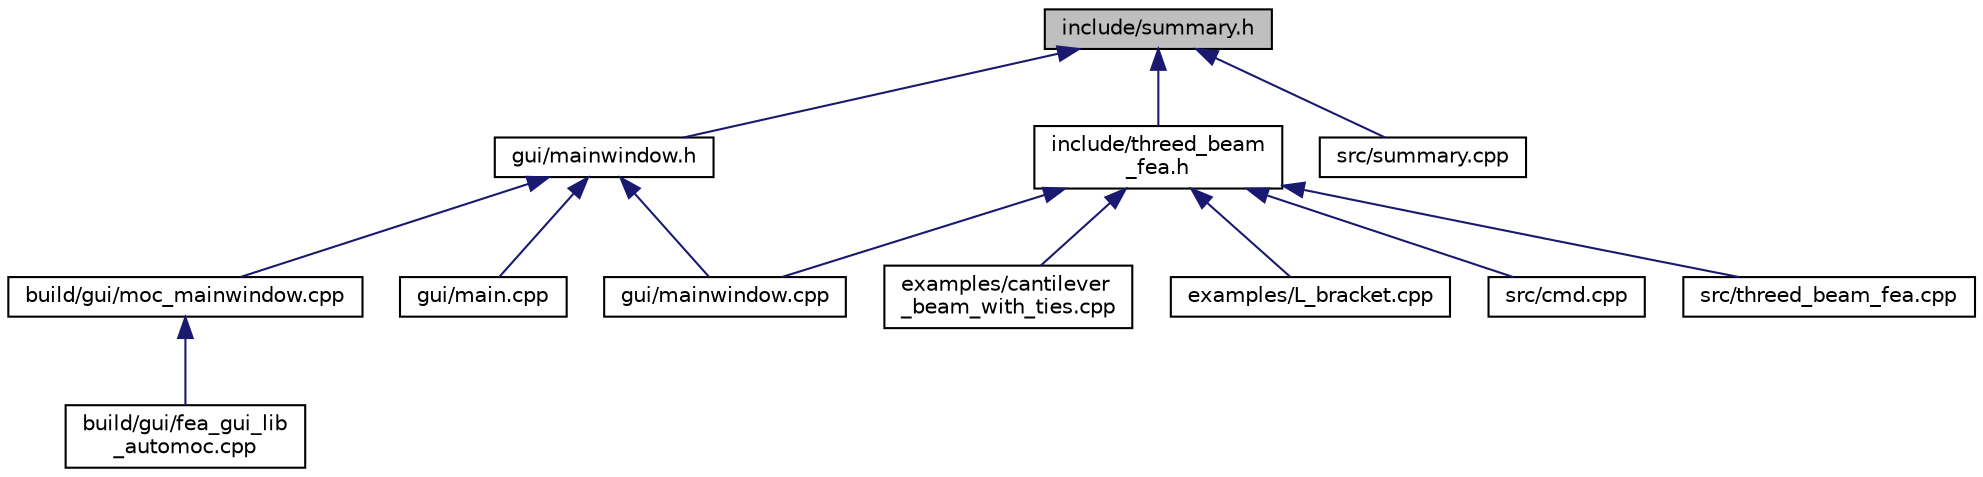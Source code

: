 digraph "include/summary.h"
{
  edge [fontname="Helvetica",fontsize="10",labelfontname="Helvetica",labelfontsize="10"];
  node [fontname="Helvetica",fontsize="10",shape=record];
  Node1 [label="include/summary.h",height=0.2,width=0.4,color="black", fillcolor="grey75", style="filled", fontcolor="black"];
  Node1 -> Node2 [dir="back",color="midnightblue",fontsize="10",style="solid",fontname="Helvetica"];
  Node2 [label="gui/mainwindow.h",height=0.2,width=0.4,color="black", fillcolor="white", style="filled",URL="$mainwindow_8h.html"];
  Node2 -> Node3 [dir="back",color="midnightblue",fontsize="10",style="solid",fontname="Helvetica"];
  Node3 [label="build/gui/moc_mainwindow.cpp",height=0.2,width=0.4,color="black", fillcolor="white", style="filled",URL="$moc__mainwindow_8cpp.html"];
  Node3 -> Node4 [dir="back",color="midnightblue",fontsize="10",style="solid",fontname="Helvetica"];
  Node4 [label="build/gui/fea_gui_lib\l_automoc.cpp",height=0.2,width=0.4,color="black", fillcolor="white", style="filled",URL="$fea__gui__lib__automoc_8cpp.html"];
  Node2 -> Node5 [dir="back",color="midnightblue",fontsize="10",style="solid",fontname="Helvetica"];
  Node5 [label="gui/main.cpp",height=0.2,width=0.4,color="black", fillcolor="white", style="filled",URL="$main_8cpp.html"];
  Node2 -> Node6 [dir="back",color="midnightblue",fontsize="10",style="solid",fontname="Helvetica"];
  Node6 [label="gui/mainwindow.cpp",height=0.2,width=0.4,color="black", fillcolor="white", style="filled",URL="$mainwindow_8cpp.html"];
  Node1 -> Node7 [dir="back",color="midnightblue",fontsize="10",style="solid",fontname="Helvetica"];
  Node7 [label="include/threed_beam\l_fea.h",height=0.2,width=0.4,color="black", fillcolor="white", style="filled",URL="$threed__beam__fea_8h.html"];
  Node7 -> Node8 [dir="back",color="midnightblue",fontsize="10",style="solid",fontname="Helvetica"];
  Node8 [label="examples/cantilever\l_beam_with_ties.cpp",height=0.2,width=0.4,color="black", fillcolor="white", style="filled",URL="$cantilever__beam__with__ties_8cpp.html"];
  Node7 -> Node9 [dir="back",color="midnightblue",fontsize="10",style="solid",fontname="Helvetica"];
  Node9 [label="examples/L_bracket.cpp",height=0.2,width=0.4,color="black", fillcolor="white", style="filled",URL="$_l__bracket_8cpp.html"];
  Node7 -> Node6 [dir="back",color="midnightblue",fontsize="10",style="solid",fontname="Helvetica"];
  Node7 -> Node10 [dir="back",color="midnightblue",fontsize="10",style="solid",fontname="Helvetica"];
  Node10 [label="src/cmd.cpp",height=0.2,width=0.4,color="black", fillcolor="white", style="filled",URL="$cmd_8cpp.html"];
  Node7 -> Node11 [dir="back",color="midnightblue",fontsize="10",style="solid",fontname="Helvetica"];
  Node11 [label="src/threed_beam_fea.cpp",height=0.2,width=0.4,color="black", fillcolor="white", style="filled",URL="$threed__beam__fea_8cpp.html"];
  Node1 -> Node12 [dir="back",color="midnightblue",fontsize="10",style="solid",fontname="Helvetica"];
  Node12 [label="src/summary.cpp",height=0.2,width=0.4,color="black", fillcolor="white", style="filled",URL="$summary_8cpp.html"];
}
